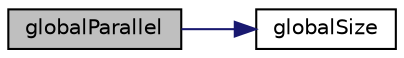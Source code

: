 digraph "globalParallel"
{
 // LATEX_PDF_SIZE
  edge [fontname="Helvetica",fontsize="10",labelfontname="Helvetica",labelfontsize="10"];
  node [fontname="Helvetica",fontsize="10",shape=record];
  rankdir="LR";
  Node1 [label="globalParallel",height=0.2,width=0.4,color="black", fillcolor="grey75", style="filled", fontcolor="black",tooltip="Is this a parallel MPI run."];
  Node1 -> Node2 [color="midnightblue",fontsize="10",style="solid",fontname="Helvetica"];
  Node2 [label="globalSize",height=0.2,width=0.4,color="black", fillcolor="white", style="filled",URL="$classpFlow_1_1processors.html#a98cc1ad4b9eedd42e6a115e0b6b3c83e",tooltip="Global size of processors."];
}
